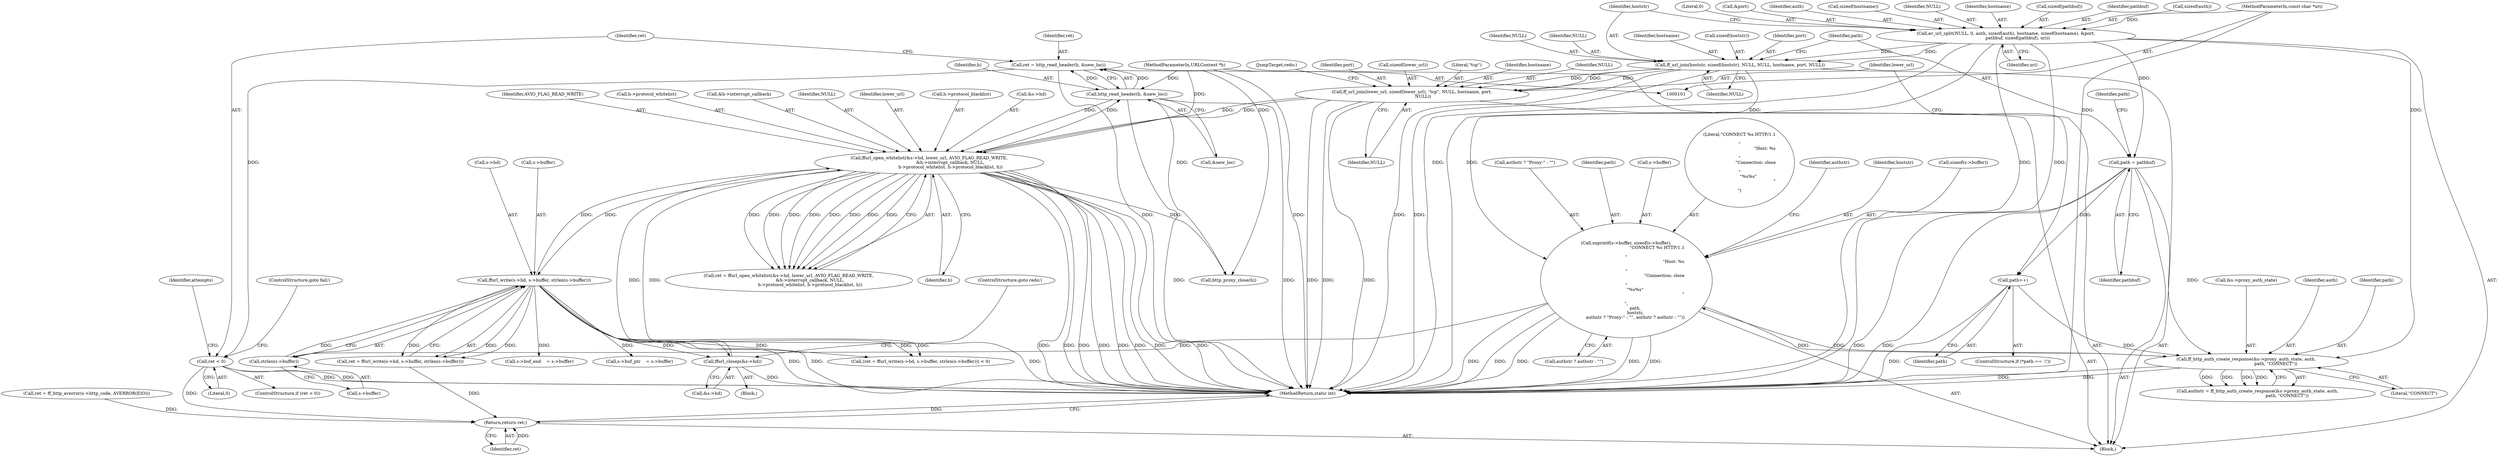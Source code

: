 digraph "0_FFmpeg_2a05c8f813de6f2278827734bf8102291e7484aa_2@API" {
"1000299" [label="(Call,ret = http_read_header(h, &new_loc))"];
"1000301" [label="(Call,http_read_header(h, &new_loc))"];
"1000193" [label="(Call,ffurl_open_whitelist(&s->hd, lower_url, AVIO_FLAG_READ_WRITE,\n                               &h->interrupt_callback, NULL,\n                               h->protocol_whitelist, h->protocol_blacklist, h))"];
"1000254" [label="(Call,ffurl_write(s->hd, s->buffer, strlen(s->buffer)))"];
"1000261" [label="(Call,strlen(s->buffer))"];
"1000228" [label="(Call,snprintf(s->buffer, sizeof(s->buffer),\n             \"CONNECT %s HTTP/1.1\r\n\"\n             \"Host: %s\r\n\"\n             \"Connection: close\r\n\"\n             \"%s%s\"\n             \"\r\n\",\n             path,\n             hoststr,\n             authstr ? \"Proxy-\" : \"\", authstr ? authstr : \"\"))"];
"1000220" [label="(Call,ff_http_auth_create_response(&s->proxy_auth_state, auth,\n                                           path, \"CONNECT\"))"];
"1000147" [label="(Call,av_url_split(NULL, 0, auth, sizeof(auth), hostname, sizeof(hostname), &port,\n                 pathbuf, sizeof(pathbuf), uri))"];
"1000103" [label="(MethodParameterIn,const char *uri)"];
"1000171" [label="(Call,path = pathbuf)"];
"1000179" [label="(Call,path++)"];
"1000162" [label="(Call,ff_url_join(hoststr, sizeof(hoststr), NULL, NULL, hostname, port, NULL))"];
"1000341" [label="(Call,ffurl_closep(&s->hd))"];
"1000181" [label="(Call,ff_url_join(lower_url, sizeof(lower_url), \"tcp\", NULL, hostname, port,\n                NULL))"];
"1000102" [label="(MethodParameterIn,URLContext *h)"];
"1000306" [label="(Call,ret < 0)"];
"1000366" [label="(Return,return ret;)"];
"1000342" [label="(Call,&s->hd)"];
"1000208" [label="(Call,h->protocol_blacklist)"];
"1000182" [label="(Identifier,lower_url)"];
"1000364" [label="(Call,http_proxy_close(h))"];
"1000194" [label="(Call,&s->hd)"];
"1000303" [label="(Call,&new_loc)"];
"1000164" [label="(Call,sizeof(hoststr))"];
"1000236" [label="(Literal,\"CONNECT %s HTTP/1.1\r\n\"\n             \"Host: %s\r\n\"\n             \"Connection: close\r\n\"\n             \"%s%s\"\n             \"\r\n\")"];
"1000161" [label="(Identifier,uri)"];
"1000190" [label="(JumpTarget,redo:)"];
"1000308" [label="(Literal,0)"];
"1000211" [label="(Identifier,h)"];
"1000300" [label="(Identifier,ret)"];
"1000193" [label="(Call,ffurl_open_whitelist(&s->hd, lower_url, AVIO_FLAG_READ_WRITE,\n                               &h->interrupt_callback, NULL,\n                               h->protocol_whitelist, h->protocol_blacklist, h))"];
"1000188" [label="(Identifier,port)"];
"1000309" [label="(ControlStructure,goto fail;)"];
"1000105" [label="(Block,)"];
"1000249" [label="(Identifier,authstr)"];
"1000167" [label="(Identifier,NULL)"];
"1000173" [label="(Identifier,pathbuf)"];
"1000171" [label="(Call,path = pathbuf)"];
"1000199" [label="(Identifier,AVIO_FLAG_READ_WRITE)"];
"1000368" [label="(MethodReturn,static int)"];
"1000159" [label="(Call,sizeof(pathbuf))"];
"1000170" [label="(Identifier,NULL)"];
"1000177" [label="(Identifier,path)"];
"1000251" [label="(Call,(ret = ffurl_write(s->hd, s->buffer, strlen(s->buffer))) < 0)"];
"1000238" [label="(Identifier,hoststr)"];
"1000158" [label="(Identifier,pathbuf)"];
"1000166" [label="(Identifier,NULL)"];
"1000311" [label="(Identifier,attempts)"];
"1000340" [label="(Block,)"];
"1000174" [label="(ControlStructure,if (*path == '/'))"];
"1000232" [label="(Call,sizeof(s->buffer))"];
"1000305" [label="(ControlStructure,if (ret < 0))"];
"1000151" [label="(Call,sizeof(auth))"];
"1000189" [label="(Identifier,NULL)"];
"1000172" [label="(Identifier,path)"];
"1000299" [label="(Call,ret = http_read_header(h, &new_loc))"];
"1000261" [label="(Call,strlen(s->buffer))"];
"1000306" [label="(Call,ret < 0)"];
"1000191" [label="(Call,ret = ffurl_open_whitelist(&s->hd, lower_url, AVIO_FLAG_READ_WRITE,\n                               &h->interrupt_callback, NULL,\n                               h->protocol_whitelist, h->protocol_blacklist, h))"];
"1000149" [label="(Literal,0)"];
"1000156" [label="(Call,&port)"];
"1000221" [label="(Call,&s->proxy_auth_state)"];
"1000262" [label="(Call,s->buffer)"];
"1000150" [label="(Identifier,auth)"];
"1000205" [label="(Call,h->protocol_whitelist)"];
"1000341" [label="(Call,ffurl_closep(&s->hd))"];
"1000346" [label="(ControlStructure,goto redo;)"];
"1000258" [label="(Call,s->buffer)"];
"1000179" [label="(Call,path++)"];
"1000162" [label="(Call,ff_url_join(hoststr, sizeof(hoststr), NULL, NULL, hostname, port, NULL))"];
"1000220" [label="(Call,ff_http_auth_create_response(&s->proxy_auth_state, auth,\n                                           path, \"CONNECT\"))"];
"1000307" [label="(Identifier,ret)"];
"1000147" [label="(Call,av_url_split(NULL, 0, auth, sizeof(auth), hostname, sizeof(hostname), &port,\n                 pathbuf, sizeof(pathbuf), uri))"];
"1000252" [label="(Call,ret = ffurl_write(s->hd, s->buffer, strlen(s->buffer)))"];
"1000225" [label="(Identifier,auth)"];
"1000239" [label="(Call,authstr ? \"Proxy-\" : \"\")"];
"1000154" [label="(Call,sizeof(hostname))"];
"1000367" [label="(Identifier,ret)"];
"1000183" [label="(Call,sizeof(lower_url))"];
"1000200" [label="(Call,&h->interrupt_callback)"];
"1000185" [label="(Literal,\"tcp\")"];
"1000148" [label="(Identifier,NULL)"];
"1000274" [label="(Call,s->buf_end    = s->buffer)"];
"1000267" [label="(Call,s->buf_ptr    = s->buffer)"];
"1000227" [label="(Literal,\"CONNECT\")"];
"1000169" [label="(Identifier,port)"];
"1000153" [label="(Identifier,hostname)"];
"1000163" [label="(Identifier,hoststr)"];
"1000255" [label="(Call,s->hd)"];
"1000228" [label="(Call,snprintf(s->buffer, sizeof(s->buffer),\n             \"CONNECT %s HTTP/1.1\r\n\"\n             \"Host: %s\r\n\"\n             \"Connection: close\r\n\"\n             \"%s%s\"\n             \"\r\n\",\n             path,\n             hoststr,\n             authstr ? \"Proxy-\" : \"\", authstr ? authstr : \"\"))"];
"1000218" [label="(Call,authstr = ff_http_auth_create_response(&s->proxy_auth_state, auth,\n                                           path, \"CONNECT\"))"];
"1000187" [label="(Identifier,hostname)"];
"1000102" [label="(MethodParameterIn,URLContext *h)"];
"1000302" [label="(Identifier,h)"];
"1000254" [label="(Call,ffurl_write(s->hd, s->buffer, strlen(s->buffer)))"];
"1000301" [label="(Call,http_read_header(h, &new_loc))"];
"1000237" [label="(Identifier,path)"];
"1000204" [label="(Identifier,NULL)"];
"1000355" [label="(Call,ret = ff_http_averror(s->http_code, AVERROR(EIO)))"];
"1000103" [label="(MethodParameterIn,const char *uri)"];
"1000180" [label="(Identifier,path)"];
"1000366" [label="(Return,return ret;)"];
"1000243" [label="(Call,authstr ? authstr : \"\")"];
"1000229" [label="(Call,s->buffer)"];
"1000168" [label="(Identifier,hostname)"];
"1000181" [label="(Call,ff_url_join(lower_url, sizeof(lower_url), \"tcp\", NULL, hostname, port,\n                NULL))"];
"1000198" [label="(Identifier,lower_url)"];
"1000226" [label="(Identifier,path)"];
"1000186" [label="(Identifier,NULL)"];
"1000299" -> "1000105"  [label="AST: "];
"1000299" -> "1000301"  [label="CFG: "];
"1000300" -> "1000299"  [label="AST: "];
"1000301" -> "1000299"  [label="AST: "];
"1000307" -> "1000299"  [label="CFG: "];
"1000299" -> "1000368"  [label="DDG: "];
"1000301" -> "1000299"  [label="DDG: "];
"1000301" -> "1000299"  [label="DDG: "];
"1000299" -> "1000306"  [label="DDG: "];
"1000301" -> "1000303"  [label="CFG: "];
"1000302" -> "1000301"  [label="AST: "];
"1000303" -> "1000301"  [label="AST: "];
"1000301" -> "1000368"  [label="DDG: "];
"1000301" -> "1000368"  [label="DDG: "];
"1000301" -> "1000193"  [label="DDG: "];
"1000193" -> "1000301"  [label="DDG: "];
"1000102" -> "1000301"  [label="DDG: "];
"1000301" -> "1000364"  [label="DDG: "];
"1000193" -> "1000191"  [label="AST: "];
"1000193" -> "1000211"  [label="CFG: "];
"1000194" -> "1000193"  [label="AST: "];
"1000198" -> "1000193"  [label="AST: "];
"1000199" -> "1000193"  [label="AST: "];
"1000200" -> "1000193"  [label="AST: "];
"1000204" -> "1000193"  [label="AST: "];
"1000205" -> "1000193"  [label="AST: "];
"1000208" -> "1000193"  [label="AST: "];
"1000211" -> "1000193"  [label="AST: "];
"1000191" -> "1000193"  [label="CFG: "];
"1000193" -> "1000368"  [label="DDG: "];
"1000193" -> "1000368"  [label="DDG: "];
"1000193" -> "1000368"  [label="DDG: "];
"1000193" -> "1000368"  [label="DDG: "];
"1000193" -> "1000368"  [label="DDG: "];
"1000193" -> "1000368"  [label="DDG: "];
"1000193" -> "1000368"  [label="DDG: "];
"1000193" -> "1000368"  [label="DDG: "];
"1000193" -> "1000191"  [label="DDG: "];
"1000193" -> "1000191"  [label="DDG: "];
"1000193" -> "1000191"  [label="DDG: "];
"1000193" -> "1000191"  [label="DDG: "];
"1000193" -> "1000191"  [label="DDG: "];
"1000193" -> "1000191"  [label="DDG: "];
"1000193" -> "1000191"  [label="DDG: "];
"1000193" -> "1000191"  [label="DDG: "];
"1000254" -> "1000193"  [label="DDG: "];
"1000341" -> "1000193"  [label="DDG: "];
"1000181" -> "1000193"  [label="DDG: "];
"1000181" -> "1000193"  [label="DDG: "];
"1000102" -> "1000193"  [label="DDG: "];
"1000193" -> "1000254"  [label="DDG: "];
"1000193" -> "1000341"  [label="DDG: "];
"1000193" -> "1000364"  [label="DDG: "];
"1000254" -> "1000252"  [label="AST: "];
"1000254" -> "1000261"  [label="CFG: "];
"1000255" -> "1000254"  [label="AST: "];
"1000258" -> "1000254"  [label="AST: "];
"1000261" -> "1000254"  [label="AST: "];
"1000252" -> "1000254"  [label="CFG: "];
"1000254" -> "1000368"  [label="DDG: "];
"1000254" -> "1000368"  [label="DDG: "];
"1000254" -> "1000368"  [label="DDG: "];
"1000254" -> "1000251"  [label="DDG: "];
"1000254" -> "1000251"  [label="DDG: "];
"1000254" -> "1000251"  [label="DDG: "];
"1000254" -> "1000252"  [label="DDG: "];
"1000254" -> "1000252"  [label="DDG: "];
"1000254" -> "1000252"  [label="DDG: "];
"1000261" -> "1000254"  [label="DDG: "];
"1000254" -> "1000267"  [label="DDG: "];
"1000254" -> "1000274"  [label="DDG: "];
"1000254" -> "1000341"  [label="DDG: "];
"1000261" -> "1000262"  [label="CFG: "];
"1000262" -> "1000261"  [label="AST: "];
"1000228" -> "1000261"  [label="DDG: "];
"1000228" -> "1000105"  [label="AST: "];
"1000228" -> "1000243"  [label="CFG: "];
"1000229" -> "1000228"  [label="AST: "];
"1000232" -> "1000228"  [label="AST: "];
"1000236" -> "1000228"  [label="AST: "];
"1000237" -> "1000228"  [label="AST: "];
"1000238" -> "1000228"  [label="AST: "];
"1000239" -> "1000228"  [label="AST: "];
"1000243" -> "1000228"  [label="AST: "];
"1000249" -> "1000228"  [label="CFG: "];
"1000228" -> "1000368"  [label="DDG: "];
"1000228" -> "1000368"  [label="DDG: "];
"1000228" -> "1000368"  [label="DDG: "];
"1000228" -> "1000368"  [label="DDG: "];
"1000228" -> "1000368"  [label="DDG: "];
"1000228" -> "1000220"  [label="DDG: "];
"1000220" -> "1000228"  [label="DDG: "];
"1000162" -> "1000228"  [label="DDG: "];
"1000220" -> "1000218"  [label="AST: "];
"1000220" -> "1000227"  [label="CFG: "];
"1000221" -> "1000220"  [label="AST: "];
"1000225" -> "1000220"  [label="AST: "];
"1000226" -> "1000220"  [label="AST: "];
"1000227" -> "1000220"  [label="AST: "];
"1000218" -> "1000220"  [label="CFG: "];
"1000220" -> "1000368"  [label="DDG: "];
"1000220" -> "1000368"  [label="DDG: "];
"1000220" -> "1000218"  [label="DDG: "];
"1000220" -> "1000218"  [label="DDG: "];
"1000220" -> "1000218"  [label="DDG: "];
"1000220" -> "1000218"  [label="DDG: "];
"1000147" -> "1000220"  [label="DDG: "];
"1000171" -> "1000220"  [label="DDG: "];
"1000179" -> "1000220"  [label="DDG: "];
"1000147" -> "1000105"  [label="AST: "];
"1000147" -> "1000161"  [label="CFG: "];
"1000148" -> "1000147"  [label="AST: "];
"1000149" -> "1000147"  [label="AST: "];
"1000150" -> "1000147"  [label="AST: "];
"1000151" -> "1000147"  [label="AST: "];
"1000153" -> "1000147"  [label="AST: "];
"1000154" -> "1000147"  [label="AST: "];
"1000156" -> "1000147"  [label="AST: "];
"1000158" -> "1000147"  [label="AST: "];
"1000159" -> "1000147"  [label="AST: "];
"1000161" -> "1000147"  [label="AST: "];
"1000163" -> "1000147"  [label="CFG: "];
"1000147" -> "1000368"  [label="DDG: "];
"1000147" -> "1000368"  [label="DDG: "];
"1000147" -> "1000368"  [label="DDG: "];
"1000147" -> "1000368"  [label="DDG: "];
"1000103" -> "1000147"  [label="DDG: "];
"1000147" -> "1000162"  [label="DDG: "];
"1000147" -> "1000162"  [label="DDG: "];
"1000147" -> "1000171"  [label="DDG: "];
"1000103" -> "1000101"  [label="AST: "];
"1000103" -> "1000368"  [label="DDG: "];
"1000171" -> "1000105"  [label="AST: "];
"1000171" -> "1000173"  [label="CFG: "];
"1000172" -> "1000171"  [label="AST: "];
"1000173" -> "1000171"  [label="AST: "];
"1000177" -> "1000171"  [label="CFG: "];
"1000171" -> "1000368"  [label="DDG: "];
"1000171" -> "1000368"  [label="DDG: "];
"1000171" -> "1000179"  [label="DDG: "];
"1000179" -> "1000174"  [label="AST: "];
"1000179" -> "1000180"  [label="CFG: "];
"1000180" -> "1000179"  [label="AST: "];
"1000182" -> "1000179"  [label="CFG: "];
"1000179" -> "1000368"  [label="DDG: "];
"1000162" -> "1000105"  [label="AST: "];
"1000162" -> "1000170"  [label="CFG: "];
"1000163" -> "1000162"  [label="AST: "];
"1000164" -> "1000162"  [label="AST: "];
"1000166" -> "1000162"  [label="AST: "];
"1000167" -> "1000162"  [label="AST: "];
"1000168" -> "1000162"  [label="AST: "];
"1000169" -> "1000162"  [label="AST: "];
"1000170" -> "1000162"  [label="AST: "];
"1000172" -> "1000162"  [label="CFG: "];
"1000162" -> "1000368"  [label="DDG: "];
"1000162" -> "1000368"  [label="DDG: "];
"1000162" -> "1000181"  [label="DDG: "];
"1000162" -> "1000181"  [label="DDG: "];
"1000162" -> "1000181"  [label="DDG: "];
"1000341" -> "1000340"  [label="AST: "];
"1000341" -> "1000342"  [label="CFG: "];
"1000342" -> "1000341"  [label="AST: "];
"1000346" -> "1000341"  [label="CFG: "];
"1000341" -> "1000368"  [label="DDG: "];
"1000181" -> "1000105"  [label="AST: "];
"1000181" -> "1000189"  [label="CFG: "];
"1000182" -> "1000181"  [label="AST: "];
"1000183" -> "1000181"  [label="AST: "];
"1000185" -> "1000181"  [label="AST: "];
"1000186" -> "1000181"  [label="AST: "];
"1000187" -> "1000181"  [label="AST: "];
"1000188" -> "1000181"  [label="AST: "];
"1000189" -> "1000181"  [label="AST: "];
"1000190" -> "1000181"  [label="CFG: "];
"1000181" -> "1000368"  [label="DDG: "];
"1000181" -> "1000368"  [label="DDG: "];
"1000181" -> "1000368"  [label="DDG: "];
"1000102" -> "1000101"  [label="AST: "];
"1000102" -> "1000368"  [label="DDG: "];
"1000102" -> "1000364"  [label="DDG: "];
"1000306" -> "1000305"  [label="AST: "];
"1000306" -> "1000308"  [label="CFG: "];
"1000307" -> "1000306"  [label="AST: "];
"1000308" -> "1000306"  [label="AST: "];
"1000309" -> "1000306"  [label="CFG: "];
"1000311" -> "1000306"  [label="CFG: "];
"1000306" -> "1000368"  [label="DDG: "];
"1000306" -> "1000368"  [label="DDG: "];
"1000306" -> "1000366"  [label="DDG: "];
"1000366" -> "1000105"  [label="AST: "];
"1000366" -> "1000367"  [label="CFG: "];
"1000367" -> "1000366"  [label="AST: "];
"1000368" -> "1000366"  [label="CFG: "];
"1000366" -> "1000368"  [label="DDG: "];
"1000367" -> "1000366"  [label="DDG: "];
"1000355" -> "1000366"  [label="DDG: "];
"1000252" -> "1000366"  [label="DDG: "];
}
